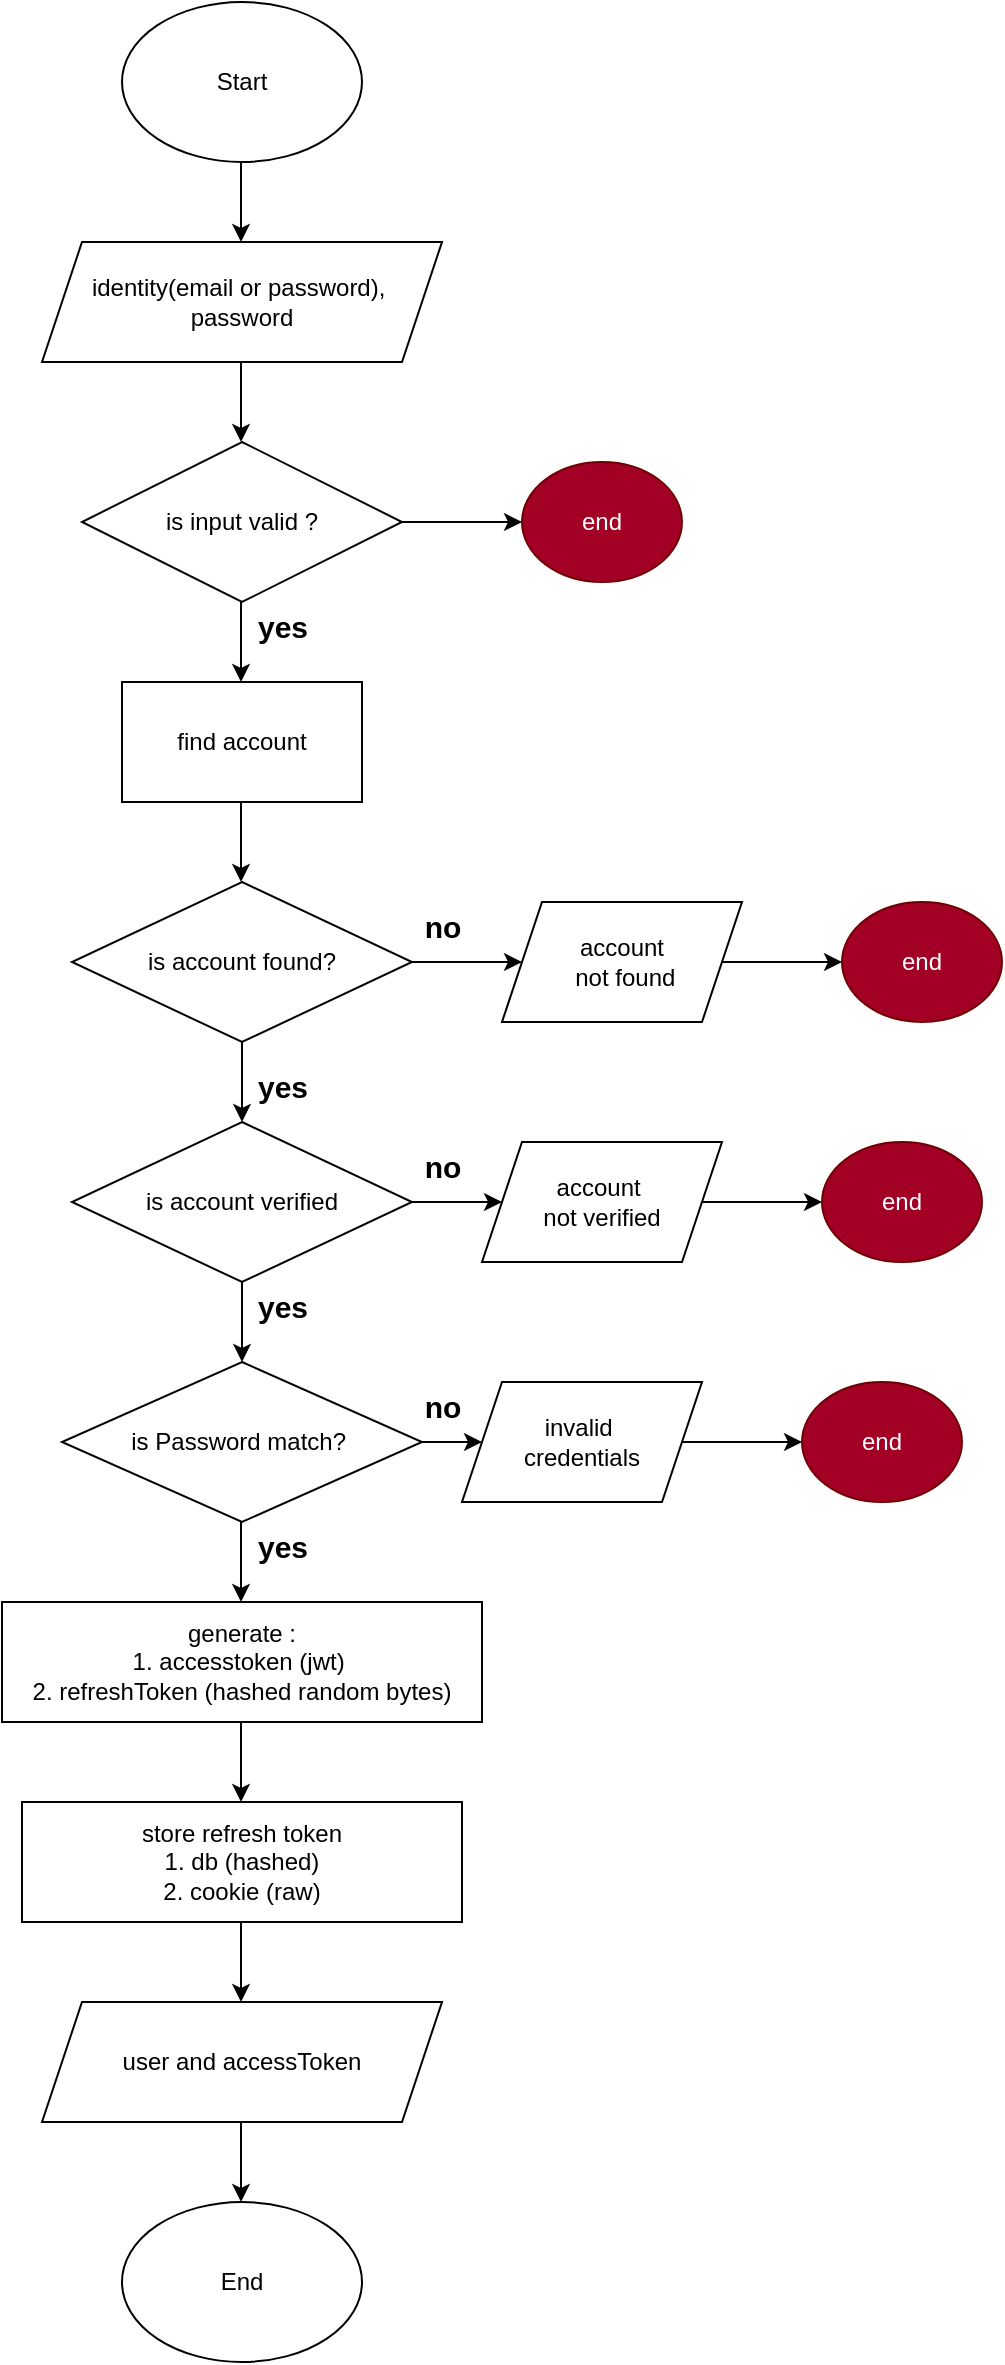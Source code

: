 <mxfile>
    <diagram id="BPBRcVx6Gd1ilwi_C0iA" name="Page-1">
        <mxGraphModel dx="475" dy="801" grid="1" gridSize="10" guides="1" tooltips="1" connect="1" arrows="1" fold="1" page="1" pageScale="1" pageWidth="850" pageHeight="1100" math="0" shadow="0">
            <root>
                <mxCell id="0"/>
                <mxCell id="1" parent="0"/>
                <mxCell id="3" value="&lt;div&gt;identity(email or password),&amp;nbsp;&lt;div&gt;password&lt;/div&gt;&lt;/div&gt;" style="shape=parallelogram;perimeter=parallelogramPerimeter;whiteSpace=wrap;html=1;fixedSize=1;" parent="1" vertex="1">
                    <mxGeometry x="170" y="120" width="200" height="60" as="geometry"/>
                </mxCell>
                <mxCell id="4" value="is input valid ?" style="rhombus;whiteSpace=wrap;html=1;" parent="1" vertex="1">
                    <mxGeometry x="190" y="220" width="160" height="80" as="geometry"/>
                </mxCell>
                <mxCell id="5" value="find account" style="rounded=0;whiteSpace=wrap;html=1;" parent="1" vertex="1">
                    <mxGeometry x="210" y="340" width="120" height="60" as="geometry"/>
                </mxCell>
                <mxCell id="46" value="" style="edgeStyle=none;html=1;" edge="1" parent="1" source="6" target="44">
                    <mxGeometry relative="1" as="geometry"/>
                </mxCell>
                <mxCell id="6" value="is Password match?&amp;nbsp;" style="rhombus;whiteSpace=wrap;html=1;" parent="1" vertex="1">
                    <mxGeometry x="180" y="680" width="180" height="80" as="geometry"/>
                </mxCell>
                <mxCell id="7" value="generate :&lt;div&gt;1. accesstoken (jwt)&amp;nbsp;&lt;div&gt;2. refreshToken (hashed random bytes)&lt;/div&gt;&lt;/div&gt;" style="rounded=0;whiteSpace=wrap;html=1;" parent="1" vertex="1">
                    <mxGeometry x="150" y="800" width="240" height="60" as="geometry"/>
                </mxCell>
                <mxCell id="8" value="&lt;div&gt;&lt;br&gt;&lt;/div&gt;store refresh token&lt;div&gt;1. db (hashed)&lt;/div&gt;&lt;div&gt;2. cookie (raw)&lt;br&gt;&lt;div&gt;&lt;br&gt;&lt;/div&gt;&lt;/div&gt;" style="rounded=0;whiteSpace=wrap;html=1;" parent="1" vertex="1">
                    <mxGeometry x="160" y="900" width="220" height="60" as="geometry"/>
                </mxCell>
                <mxCell id="10" value="user and accessToken" style="shape=parallelogram;perimeter=parallelogramPerimeter;whiteSpace=wrap;html=1;fixedSize=1;" parent="1" vertex="1">
                    <mxGeometry x="170" y="1000" width="200" height="60" as="geometry"/>
                </mxCell>
                <mxCell id="13" value="" style="endArrow=classic;html=1;" parent="1" edge="1">
                    <mxGeometry width="50" height="50" relative="1" as="geometry">
                        <mxPoint x="269.5" y="80" as="sourcePoint"/>
                        <mxPoint x="269.5" y="120" as="targetPoint"/>
                    </mxGeometry>
                </mxCell>
                <mxCell id="14" value="end" style="ellipse;whiteSpace=wrap;html=1;fontStyle=0;fillColor=#a20025;fontColor=#ffffff;strokeColor=#6F0000;" parent="1" vertex="1">
                    <mxGeometry x="410" y="230" width="80" height="60" as="geometry"/>
                </mxCell>
                <mxCell id="15" value="" style="endArrow=classic;html=1;" parent="1" edge="1">
                    <mxGeometry width="50" height="50" relative="1" as="geometry">
                        <mxPoint x="269.5" y="180" as="sourcePoint"/>
                        <mxPoint x="269.5" y="220" as="targetPoint"/>
                    </mxGeometry>
                </mxCell>
                <mxCell id="16" value="" style="endArrow=classic;html=1;exitX=1;exitY=0.5;exitDx=0;exitDy=0;entryX=0;entryY=0.5;entryDx=0;entryDy=0;" parent="1" source="4" target="14" edge="1">
                    <mxGeometry width="50" height="50" relative="1" as="geometry">
                        <mxPoint x="369" y="240" as="sourcePoint"/>
                        <mxPoint x="400" y="260" as="targetPoint"/>
                    </mxGeometry>
                </mxCell>
                <mxCell id="17" value="" style="endArrow=classic;html=1;" parent="1" edge="1">
                    <mxGeometry width="50" height="50" relative="1" as="geometry">
                        <mxPoint x="269.5" y="300" as="sourcePoint"/>
                        <mxPoint x="269.5" y="340" as="targetPoint"/>
                    </mxGeometry>
                </mxCell>
                <mxCell id="18" value="" style="endArrow=classic;html=1;" parent="1" edge="1">
                    <mxGeometry width="50" height="50" relative="1" as="geometry">
                        <mxPoint x="269.5" y="400" as="sourcePoint"/>
                        <mxPoint x="269.5" y="440" as="targetPoint"/>
                    </mxGeometry>
                </mxCell>
                <mxCell id="19" value="" style="endArrow=classic;html=1;" parent="1" edge="1">
                    <mxGeometry width="50" height="50" relative="1" as="geometry">
                        <mxPoint x="269.5" y="760" as="sourcePoint"/>
                        <mxPoint x="269.5" y="800" as="targetPoint"/>
                    </mxGeometry>
                </mxCell>
                <mxCell id="20" value="" style="endArrow=classic;html=1;" parent="1" edge="1">
                    <mxGeometry width="50" height="50" relative="1" as="geometry">
                        <mxPoint x="269.5" y="860" as="sourcePoint"/>
                        <mxPoint x="269.5" y="900" as="targetPoint"/>
                    </mxGeometry>
                </mxCell>
                <mxCell id="22" value="" style="endArrow=classic;html=1;" parent="1" edge="1">
                    <mxGeometry width="50" height="50" relative="1" as="geometry">
                        <mxPoint x="269.5" y="960" as="sourcePoint"/>
                        <mxPoint x="269.5" y="1000" as="targetPoint"/>
                    </mxGeometry>
                </mxCell>
                <mxCell id="23" value="" style="endArrow=classic;html=1;" parent="1" edge="1">
                    <mxGeometry width="50" height="50" relative="1" as="geometry">
                        <mxPoint x="269.5" y="1060" as="sourcePoint"/>
                        <mxPoint x="269.5" y="1100" as="targetPoint"/>
                    </mxGeometry>
                </mxCell>
                <mxCell id="30" value="" style="edgeStyle=none;html=1;" edge="1" parent="1" source="27" target="28">
                    <mxGeometry relative="1" as="geometry"/>
                </mxCell>
                <mxCell id="34" value="" style="edgeStyle=none;html=1;" edge="1" parent="1" source="27">
                    <mxGeometry relative="1" as="geometry">
                        <mxPoint x="270" y="560" as="targetPoint"/>
                    </mxGeometry>
                </mxCell>
                <mxCell id="27" value="is account found?" style="rhombus;whiteSpace=wrap;html=1;" vertex="1" parent="1">
                    <mxGeometry x="185" y="440" width="170" height="80" as="geometry"/>
                </mxCell>
                <mxCell id="31" value="" style="edgeStyle=none;html=1;" edge="1" parent="1" source="28" target="29">
                    <mxGeometry relative="1" as="geometry"/>
                </mxCell>
                <mxCell id="28" value="account&lt;div&gt;&amp;nbsp;not found&lt;/div&gt;" style="shape=parallelogram;perimeter=parallelogramPerimeter;whiteSpace=wrap;html=1;fixedSize=1;" vertex="1" parent="1">
                    <mxGeometry x="400" y="450" width="120" height="60" as="geometry"/>
                </mxCell>
                <mxCell id="29" value="end" style="ellipse;whiteSpace=wrap;html=1;fontStyle=0;fillColor=#a20025;fontColor=#ffffff;strokeColor=#6F0000;" vertex="1" parent="1">
                    <mxGeometry x="570" y="450" width="80" height="60" as="geometry"/>
                </mxCell>
                <mxCell id="32" value="&lt;font style=&quot;font-size: 15px; color: light-dark(rgb(0, 0, 0), rgb(255, 102, 102));&quot;&gt;no&lt;/font&gt;" style="text;strokeColor=none;fillColor=none;html=1;fontSize=24;fontStyle=1;verticalAlign=middle;align=center;" vertex="1" parent="1">
                    <mxGeometry x="320" y="440" width="100" height="40" as="geometry"/>
                </mxCell>
                <mxCell id="39" value="" style="edgeStyle=none;html=1;" edge="1" parent="1" source="35" target="37">
                    <mxGeometry relative="1" as="geometry"/>
                </mxCell>
                <mxCell id="41" value="" style="edgeStyle=none;html=1;" edge="1" parent="1" source="35" target="6">
                    <mxGeometry relative="1" as="geometry"/>
                </mxCell>
                <mxCell id="35" value="is account verified" style="rhombus;whiteSpace=wrap;html=1;" vertex="1" parent="1">
                    <mxGeometry x="185" y="560" width="170" height="80" as="geometry"/>
                </mxCell>
                <mxCell id="36" value="" style="edgeStyle=none;html=1;" edge="1" source="37" target="38" parent="1">
                    <mxGeometry relative="1" as="geometry"/>
                </mxCell>
                <mxCell id="37" value="account&amp;nbsp;&lt;div&gt;not verified&lt;/div&gt;" style="shape=parallelogram;perimeter=parallelogramPerimeter;whiteSpace=wrap;html=1;fixedSize=1;" vertex="1" parent="1">
                    <mxGeometry x="390" y="570" width="120" height="60" as="geometry"/>
                </mxCell>
                <mxCell id="38" value="end" style="ellipse;whiteSpace=wrap;html=1;fontStyle=0;fillColor=#a20025;fontColor=#ffffff;strokeColor=#6F0000;" vertex="1" parent="1">
                    <mxGeometry x="560" y="570" width="80" height="60" as="geometry"/>
                </mxCell>
                <mxCell id="40" value="&lt;font style=&quot;font-size: 15px; color: light-dark(rgb(0, 0, 0), rgb(255, 102, 102));&quot;&gt;no&lt;/font&gt;" style="text;strokeColor=none;fillColor=none;html=1;fontSize=24;fontStyle=1;verticalAlign=middle;align=center;" vertex="1" parent="1">
                    <mxGeometry x="320" y="560" width="100" height="40" as="geometry"/>
                </mxCell>
                <mxCell id="43" value="" style="edgeStyle=none;html=1;" edge="1" source="44" target="45" parent="1">
                    <mxGeometry relative="1" as="geometry"/>
                </mxCell>
                <mxCell id="44" value="invalid&amp;nbsp;&lt;div&gt;credentials&lt;/div&gt;" style="shape=parallelogram;perimeter=parallelogramPerimeter;whiteSpace=wrap;html=1;fixedSize=1;" vertex="1" parent="1">
                    <mxGeometry x="380" y="690" width="120" height="60" as="geometry"/>
                </mxCell>
                <mxCell id="45" value="end" style="ellipse;whiteSpace=wrap;html=1;fontStyle=0;fillColor=#a20025;fontColor=#ffffff;strokeColor=#6F0000;" vertex="1" parent="1">
                    <mxGeometry x="550" y="690" width="80" height="60" as="geometry"/>
                </mxCell>
                <mxCell id="47" value="&lt;font style=&quot;font-size: 15px; color: light-dark(rgb(0, 0, 0), rgb(255, 102, 102));&quot;&gt;no&lt;/font&gt;" style="text;strokeColor=none;fillColor=none;html=1;fontSize=24;fontStyle=1;verticalAlign=middle;align=center;" vertex="1" parent="1">
                    <mxGeometry x="320" y="680" width="100" height="40" as="geometry"/>
                </mxCell>
                <mxCell id="48" value="&lt;font style=&quot;font-size: 15px; color: light-dark(rgb(0, 0, 0), rgb(0, 204, 0));&quot;&gt;yes&lt;/font&gt;" style="text;strokeColor=none;fillColor=none;html=1;fontSize=24;fontStyle=1;verticalAlign=middle;align=center;" vertex="1" parent="1">
                    <mxGeometry x="240" y="520" width="100" height="40" as="geometry"/>
                </mxCell>
                <mxCell id="49" value="&lt;font style=&quot;font-size: 15px; color: light-dark(rgb(0, 0, 0), rgb(0, 204, 0));&quot;&gt;yes&lt;/font&gt;" style="text;strokeColor=none;fillColor=none;html=1;fontSize=24;fontStyle=1;verticalAlign=middle;align=center;" vertex="1" parent="1">
                    <mxGeometry x="240" y="630" width="100" height="40" as="geometry"/>
                </mxCell>
                <mxCell id="50" value="&lt;font style=&quot;font-size: 15px; color: light-dark(rgb(0, 0, 0), rgb(0, 204, 0));&quot;&gt;yes&lt;/font&gt;" style="text;strokeColor=none;fillColor=none;html=1;fontSize=24;fontStyle=1;verticalAlign=middle;align=center;" vertex="1" parent="1">
                    <mxGeometry x="240" y="750" width="100" height="40" as="geometry"/>
                </mxCell>
                <mxCell id="51" value="&lt;font style=&quot;font-size: 15px; color: light-dark(rgb(0, 0, 0), rgb(0, 204, 0));&quot;&gt;yes&lt;/font&gt;" style="text;strokeColor=none;fillColor=none;html=1;fontSize=24;fontStyle=1;verticalAlign=middle;align=center;" vertex="1" parent="1">
                    <mxGeometry x="240" y="290" width="100" height="40" as="geometry"/>
                </mxCell>
                <mxCell id="52" value="End" style="ellipse;whiteSpace=wrap;html=1;" vertex="1" parent="1">
                    <mxGeometry x="210" y="1100" width="120" height="80" as="geometry"/>
                </mxCell>
                <mxCell id="53" value="Start" style="ellipse;whiteSpace=wrap;html=1;" vertex="1" parent="1">
                    <mxGeometry x="210" width="120" height="80" as="geometry"/>
                </mxCell>
            </root>
        </mxGraphModel>
    </diagram>
</mxfile>
